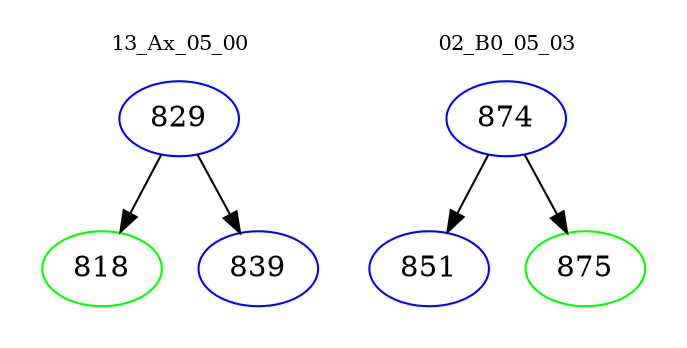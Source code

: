 digraph{
subgraph cluster_0 {
color = white
label = "13_Ax_05_00";
fontsize=10;
T0_829 [label="829", color="blue"]
T0_829 -> T0_818 [color="black"]
T0_818 [label="818", color="green"]
T0_829 -> T0_839 [color="black"]
T0_839 [label="839", color="blue"]
}
subgraph cluster_1 {
color = white
label = "02_B0_05_03";
fontsize=10;
T1_874 [label="874", color="blue"]
T1_874 -> T1_851 [color="black"]
T1_851 [label="851", color="blue"]
T1_874 -> T1_875 [color="black"]
T1_875 [label="875", color="green"]
}
}
